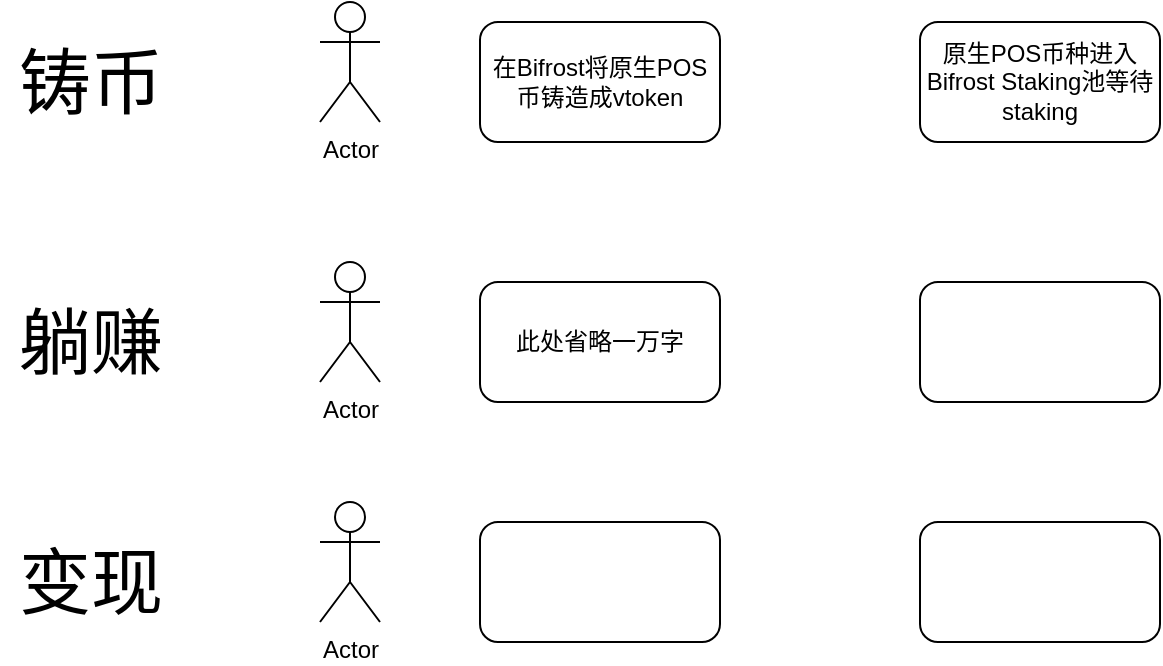 <mxfile version="13.10.4" type="github">
  <diagram id="olsCMPtqraf0bEt5MY2M" name="第 1 页">
    <mxGraphModel dx="869" dy="589" grid="1" gridSize="10" guides="1" tooltips="1" connect="1" arrows="1" fold="1" page="1" pageScale="1" pageWidth="827" pageHeight="1169" math="0" shadow="0">
      <root>
        <mxCell id="0" />
        <mxCell id="1" parent="0" />
        <mxCell id="-aLN6X7dPuGZRPEmoPAd-1" value="Actor" style="shape=umlActor;verticalLabelPosition=bottom;verticalAlign=top;html=1;outlineConnect=0;" vertex="1" parent="1">
          <mxGeometry x="180" y="120" width="30" height="60" as="geometry" />
        </mxCell>
        <mxCell id="-aLN6X7dPuGZRPEmoPAd-2" value="在Bifrost将原生POS币铸造成vtoken" style="rounded=1;whiteSpace=wrap;html=1;" vertex="1" parent="1">
          <mxGeometry x="260" y="130" width="120" height="60" as="geometry" />
        </mxCell>
        <mxCell id="-aLN6X7dPuGZRPEmoPAd-3" value="原生POS币种进入Bifrost Staking池等待staking" style="rounded=1;whiteSpace=wrap;html=1;" vertex="1" parent="1">
          <mxGeometry x="480" y="130" width="120" height="60" as="geometry" />
        </mxCell>
        <mxCell id="-aLN6X7dPuGZRPEmoPAd-4" value="&lt;font style=&quot;font-size: 36px&quot;&gt;铸币&lt;/font&gt;" style="text;html=1;align=center;verticalAlign=middle;resizable=0;points=[];autosize=1;" vertex="1" parent="1">
          <mxGeometry x="20" y="145" width="90" height="30" as="geometry" />
        </mxCell>
        <mxCell id="-aLN6X7dPuGZRPEmoPAd-5" value="Actor" style="shape=umlActor;verticalLabelPosition=bottom;verticalAlign=top;html=1;outlineConnect=0;" vertex="1" parent="1">
          <mxGeometry x="180" y="250" width="30" height="60" as="geometry" />
        </mxCell>
        <mxCell id="-aLN6X7dPuGZRPEmoPAd-6" value="此处省略一万字" style="rounded=1;whiteSpace=wrap;html=1;" vertex="1" parent="1">
          <mxGeometry x="260" y="260" width="120" height="60" as="geometry" />
        </mxCell>
        <mxCell id="-aLN6X7dPuGZRPEmoPAd-7" value="" style="rounded=1;whiteSpace=wrap;html=1;" vertex="1" parent="1">
          <mxGeometry x="480" y="260" width="120" height="60" as="geometry" />
        </mxCell>
        <mxCell id="-aLN6X7dPuGZRPEmoPAd-8" value="&lt;span style=&quot;font-size: 36px&quot;&gt;躺赚&lt;/span&gt;" style="text;html=1;align=center;verticalAlign=middle;resizable=0;points=[];autosize=1;" vertex="1" parent="1">
          <mxGeometry x="20" y="275" width="90" height="30" as="geometry" />
        </mxCell>
        <mxCell id="-aLN6X7dPuGZRPEmoPAd-9" value="Actor" style="shape=umlActor;verticalLabelPosition=bottom;verticalAlign=top;html=1;outlineConnect=0;" vertex="1" parent="1">
          <mxGeometry x="180" y="370" width="30" height="60" as="geometry" />
        </mxCell>
        <mxCell id="-aLN6X7dPuGZRPEmoPAd-10" value="" style="rounded=1;whiteSpace=wrap;html=1;" vertex="1" parent="1">
          <mxGeometry x="260" y="380" width="120" height="60" as="geometry" />
        </mxCell>
        <mxCell id="-aLN6X7dPuGZRPEmoPAd-11" value="" style="rounded=1;whiteSpace=wrap;html=1;" vertex="1" parent="1">
          <mxGeometry x="480" y="380" width="120" height="60" as="geometry" />
        </mxCell>
        <mxCell id="-aLN6X7dPuGZRPEmoPAd-12" value="&lt;span style=&quot;font-size: 36px&quot;&gt;变现&lt;/span&gt;" style="text;html=1;align=center;verticalAlign=middle;resizable=0;points=[];autosize=1;" vertex="1" parent="1">
          <mxGeometry x="20" y="395" width="90" height="30" as="geometry" />
        </mxCell>
      </root>
    </mxGraphModel>
  </diagram>
</mxfile>
